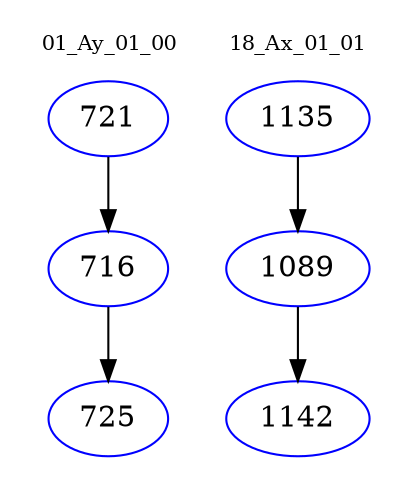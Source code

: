 digraph{
subgraph cluster_0 {
color = white
label = "01_Ay_01_00";
fontsize=10;
T0_721 [label="721", color="blue"]
T0_721 -> T0_716 [color="black"]
T0_716 [label="716", color="blue"]
T0_716 -> T0_725 [color="black"]
T0_725 [label="725", color="blue"]
}
subgraph cluster_1 {
color = white
label = "18_Ax_01_01";
fontsize=10;
T1_1135 [label="1135", color="blue"]
T1_1135 -> T1_1089 [color="black"]
T1_1089 [label="1089", color="blue"]
T1_1089 -> T1_1142 [color="black"]
T1_1142 [label="1142", color="blue"]
}
}
